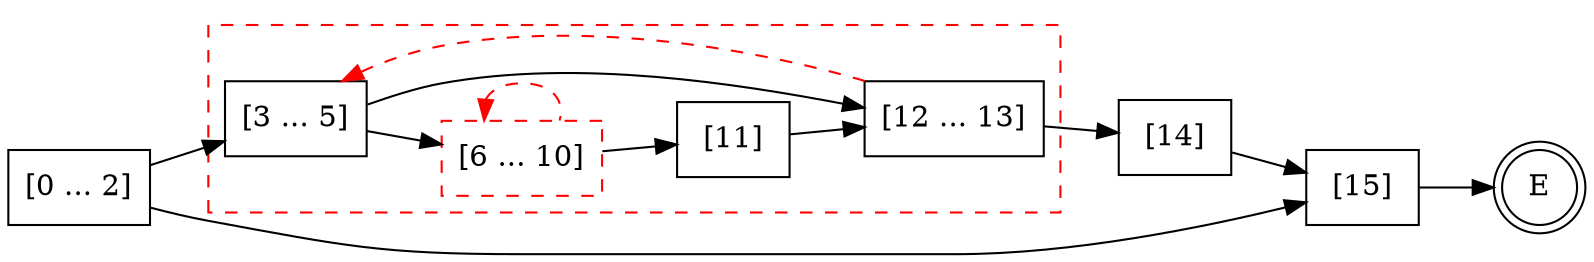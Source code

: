 digraph finite_state_machine {
    rankdir="LR"
    label = ""
    labelloc =  t
    labelfontsize = 16
    labelfontcolor = black
    labelfontname = "Helvetica"
    node [shape = doublecircle]; E ;
    node [shape = box];
    node [shape=box, color=black, style=solid] 0[label="[0 ... 2]"]
    subgraph cluster_3{
    label = "";
    style = dashed color = red;
    node [shape=box, color=black, style=solid] 3[label="[3 ... 5]"]
    node [shape=box, color=red, style=dashed] 6[label="[6 ... 10]"]
    node [shape=box, color=black, style=solid] 11[label="[11]"]
    node [shape=box, color=black, style=solid] 12[label="[12 ... 13]"]
    }
    node [shape=box, color=black, style=solid] 14[label="[14]"]
    node [shape=box, color=black, style=solid] 15[label="[15]"]
    0 -> 3;
    0 -> 15;
    3 -> 6;
    3 -> 12;
    6 -> 11;
    6 -> 6[style="dashed" color="red" dir=back];
    11 -> 12;
    12 -> 3[style="dashed" color="red"];
    12 -> 14;
    14 -> 15;
    15 -> E;
}
